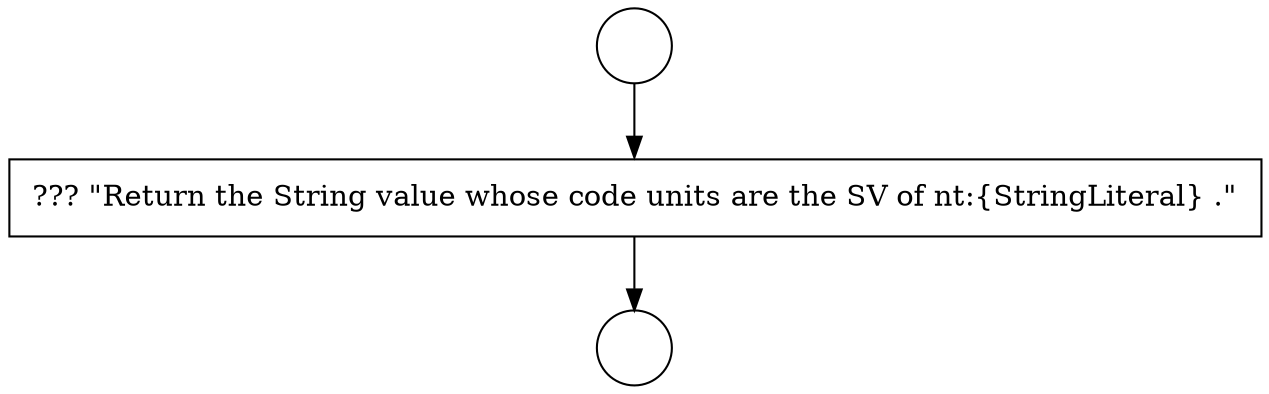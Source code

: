 digraph {
  node4044 [shape=circle label=" " color="black" fillcolor="white" style=filled]
  node4046 [shape=none, margin=0, label=<<font color="black">
    <table border="0" cellborder="1" cellspacing="0" cellpadding="10">
      <tr><td align="left">??? &quot;Return the String value whose code units are the SV of nt:{StringLiteral} .&quot;</td></tr>
    </table>
  </font>> color="black" fillcolor="white" style=filled]
  node4045 [shape=circle label=" " color="black" fillcolor="white" style=filled]
  node4044 -> node4046 [ color="black"]
  node4046 -> node4045 [ color="black"]
}
